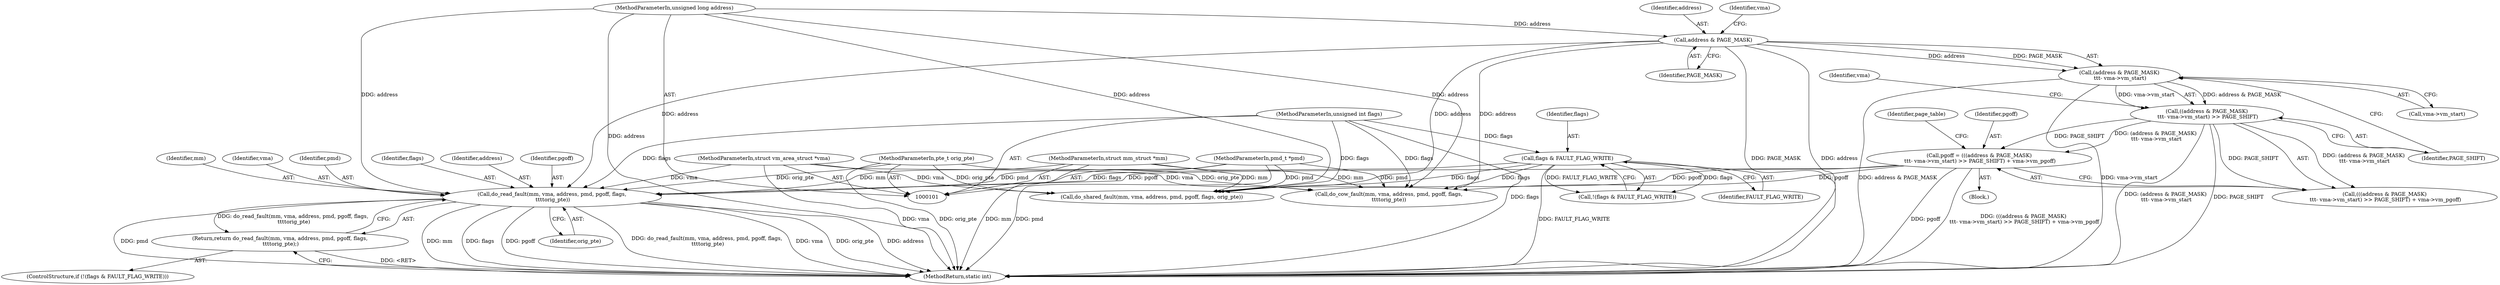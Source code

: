 digraph "0_linux_6b7339f4c31ad69c8e9c0b2859276e22cf72176d_0@API" {
"1000143" [label="(Call,do_read_fault(mm, vma, address, pmd, pgoff, flags,\n \t\t\t\torig_pte))"];
"1000102" [label="(MethodParameterIn,struct mm_struct *mm)"];
"1000103" [label="(MethodParameterIn,struct vm_area_struct *vma)"];
"1000116" [label="(Call,address & PAGE_MASK)"];
"1000104" [label="(MethodParameterIn,unsigned long address)"];
"1000106" [label="(MethodParameterIn,pmd_t *pmd)"];
"1000111" [label="(Call,pgoff = (((address & PAGE_MASK)\n \t\t\t- vma->vm_start) >> PAGE_SHIFT) + vma->vm_pgoff)"];
"1000114" [label="(Call,((address & PAGE_MASK)\n \t\t\t- vma->vm_start) >> PAGE_SHIFT)"];
"1000115" [label="(Call,(address & PAGE_MASK)\n \t\t\t- vma->vm_start)"];
"1000139" [label="(Call,flags & FAULT_FLAG_WRITE)"];
"1000107" [label="(MethodParameterIn,unsigned int flags)"];
"1000108" [label="(MethodParameterIn,pte_t orig_pte)"];
"1000142" [label="(Return,return do_read_fault(mm, vma, address, pmd, pgoff, flags,\n \t\t\t\torig_pte);)"];
"1000114" [label="(Call,((address & PAGE_MASK)\n \t\t\t- vma->vm_start) >> PAGE_SHIFT)"];
"1000137" [label="(ControlStructure,if (!(flags & FAULT_FLAG_WRITE)))"];
"1000148" [label="(Identifier,pgoff)"];
"1000143" [label="(Call,do_read_fault(mm, vma, address, pmd, pgoff, flags,\n \t\t\t\torig_pte))"];
"1000146" [label="(Identifier,address)"];
"1000113" [label="(Call,(((address & PAGE_MASK)\n \t\t\t- vma->vm_start) >> PAGE_SHIFT) + vma->vm_pgoff)"];
"1000117" [label="(Identifier,address)"];
"1000104" [label="(MethodParameterIn,unsigned long address)"];
"1000107" [label="(MethodParameterIn,unsigned int flags)"];
"1000145" [label="(Identifier,vma)"];
"1000116" [label="(Call,address & PAGE_MASK)"];
"1000120" [label="(Identifier,vma)"];
"1000144" [label="(Identifier,mm)"];
"1000111" [label="(Call,pgoff = (((address & PAGE_MASK)\n \t\t\t- vma->vm_start) >> PAGE_SHIFT) + vma->vm_pgoff)"];
"1000115" [label="(Call,(address & PAGE_MASK)\n \t\t\t- vma->vm_start)"];
"1000127" [label="(Identifier,page_table)"];
"1000142" [label="(Return,return do_read_fault(mm, vma, address, pmd, pgoff, flags,\n \t\t\t\torig_pte);)"];
"1000124" [label="(Identifier,vma)"];
"1000103" [label="(MethodParameterIn,struct vm_area_struct *vma)"];
"1000159" [label="(Call,do_cow_fault(mm, vma, address, pmd, pgoff, flags,\n\t\t\t\torig_pte))"];
"1000112" [label="(Identifier,pgoff)"];
"1000147" [label="(Identifier,pmd)"];
"1000176" [label="(MethodReturn,static int)"];
"1000150" [label="(Identifier,orig_pte)"];
"1000118" [label="(Identifier,PAGE_MASK)"];
"1000140" [label="(Identifier,flags)"];
"1000108" [label="(MethodParameterIn,pte_t orig_pte)"];
"1000141" [label="(Identifier,FAULT_FLAG_WRITE)"];
"1000139" [label="(Call,flags & FAULT_FLAG_WRITE)"];
"1000168" [label="(Call,do_shared_fault(mm, vma, address, pmd, pgoff, flags, orig_pte))"];
"1000119" [label="(Call,vma->vm_start)"];
"1000149" [label="(Identifier,flags)"];
"1000122" [label="(Identifier,PAGE_SHIFT)"];
"1000138" [label="(Call,!(flags & FAULT_FLAG_WRITE))"];
"1000109" [label="(Block,)"];
"1000106" [label="(MethodParameterIn,pmd_t *pmd)"];
"1000102" [label="(MethodParameterIn,struct mm_struct *mm)"];
"1000143" -> "1000142"  [label="AST: "];
"1000143" -> "1000150"  [label="CFG: "];
"1000144" -> "1000143"  [label="AST: "];
"1000145" -> "1000143"  [label="AST: "];
"1000146" -> "1000143"  [label="AST: "];
"1000147" -> "1000143"  [label="AST: "];
"1000148" -> "1000143"  [label="AST: "];
"1000149" -> "1000143"  [label="AST: "];
"1000150" -> "1000143"  [label="AST: "];
"1000142" -> "1000143"  [label="CFG: "];
"1000143" -> "1000176"  [label="DDG: mm"];
"1000143" -> "1000176"  [label="DDG: flags"];
"1000143" -> "1000176"  [label="DDG: pgoff"];
"1000143" -> "1000176"  [label="DDG: do_read_fault(mm, vma, address, pmd, pgoff, flags,\n \t\t\t\torig_pte)"];
"1000143" -> "1000176"  [label="DDG: vma"];
"1000143" -> "1000176"  [label="DDG: orig_pte"];
"1000143" -> "1000176"  [label="DDG: address"];
"1000143" -> "1000176"  [label="DDG: pmd"];
"1000143" -> "1000142"  [label="DDG: do_read_fault(mm, vma, address, pmd, pgoff, flags,\n \t\t\t\torig_pte)"];
"1000102" -> "1000143"  [label="DDG: mm"];
"1000103" -> "1000143"  [label="DDG: vma"];
"1000116" -> "1000143"  [label="DDG: address"];
"1000104" -> "1000143"  [label="DDG: address"];
"1000106" -> "1000143"  [label="DDG: pmd"];
"1000111" -> "1000143"  [label="DDG: pgoff"];
"1000139" -> "1000143"  [label="DDG: flags"];
"1000107" -> "1000143"  [label="DDG: flags"];
"1000108" -> "1000143"  [label="DDG: orig_pte"];
"1000102" -> "1000101"  [label="AST: "];
"1000102" -> "1000176"  [label="DDG: mm"];
"1000102" -> "1000159"  [label="DDG: mm"];
"1000102" -> "1000168"  [label="DDG: mm"];
"1000103" -> "1000101"  [label="AST: "];
"1000103" -> "1000176"  [label="DDG: vma"];
"1000103" -> "1000159"  [label="DDG: vma"];
"1000103" -> "1000168"  [label="DDG: vma"];
"1000116" -> "1000115"  [label="AST: "];
"1000116" -> "1000118"  [label="CFG: "];
"1000117" -> "1000116"  [label="AST: "];
"1000118" -> "1000116"  [label="AST: "];
"1000120" -> "1000116"  [label="CFG: "];
"1000116" -> "1000176"  [label="DDG: PAGE_MASK"];
"1000116" -> "1000176"  [label="DDG: address"];
"1000116" -> "1000115"  [label="DDG: address"];
"1000116" -> "1000115"  [label="DDG: PAGE_MASK"];
"1000104" -> "1000116"  [label="DDG: address"];
"1000116" -> "1000159"  [label="DDG: address"];
"1000116" -> "1000168"  [label="DDG: address"];
"1000104" -> "1000101"  [label="AST: "];
"1000104" -> "1000176"  [label="DDG: address"];
"1000104" -> "1000159"  [label="DDG: address"];
"1000104" -> "1000168"  [label="DDG: address"];
"1000106" -> "1000101"  [label="AST: "];
"1000106" -> "1000176"  [label="DDG: pmd"];
"1000106" -> "1000159"  [label="DDG: pmd"];
"1000106" -> "1000168"  [label="DDG: pmd"];
"1000111" -> "1000109"  [label="AST: "];
"1000111" -> "1000113"  [label="CFG: "];
"1000112" -> "1000111"  [label="AST: "];
"1000113" -> "1000111"  [label="AST: "];
"1000127" -> "1000111"  [label="CFG: "];
"1000111" -> "1000176"  [label="DDG: pgoff"];
"1000111" -> "1000176"  [label="DDG: (((address & PAGE_MASK)\n \t\t\t- vma->vm_start) >> PAGE_SHIFT) + vma->vm_pgoff"];
"1000114" -> "1000111"  [label="DDG: (address & PAGE_MASK)\n \t\t\t- vma->vm_start"];
"1000114" -> "1000111"  [label="DDG: PAGE_SHIFT"];
"1000111" -> "1000159"  [label="DDG: pgoff"];
"1000111" -> "1000168"  [label="DDG: pgoff"];
"1000114" -> "1000113"  [label="AST: "];
"1000114" -> "1000122"  [label="CFG: "];
"1000115" -> "1000114"  [label="AST: "];
"1000122" -> "1000114"  [label="AST: "];
"1000124" -> "1000114"  [label="CFG: "];
"1000114" -> "1000176"  [label="DDG: (address & PAGE_MASK)\n \t\t\t- vma->vm_start"];
"1000114" -> "1000176"  [label="DDG: PAGE_SHIFT"];
"1000114" -> "1000113"  [label="DDG: (address & PAGE_MASK)\n \t\t\t- vma->vm_start"];
"1000114" -> "1000113"  [label="DDG: PAGE_SHIFT"];
"1000115" -> "1000114"  [label="DDG: address & PAGE_MASK"];
"1000115" -> "1000114"  [label="DDG: vma->vm_start"];
"1000115" -> "1000119"  [label="CFG: "];
"1000119" -> "1000115"  [label="AST: "];
"1000122" -> "1000115"  [label="CFG: "];
"1000115" -> "1000176"  [label="DDG: vma->vm_start"];
"1000115" -> "1000176"  [label="DDG: address & PAGE_MASK"];
"1000139" -> "1000138"  [label="AST: "];
"1000139" -> "1000141"  [label="CFG: "];
"1000140" -> "1000139"  [label="AST: "];
"1000141" -> "1000139"  [label="AST: "];
"1000138" -> "1000139"  [label="CFG: "];
"1000139" -> "1000176"  [label="DDG: FAULT_FLAG_WRITE"];
"1000139" -> "1000138"  [label="DDG: flags"];
"1000139" -> "1000138"  [label="DDG: FAULT_FLAG_WRITE"];
"1000107" -> "1000139"  [label="DDG: flags"];
"1000139" -> "1000159"  [label="DDG: flags"];
"1000139" -> "1000168"  [label="DDG: flags"];
"1000107" -> "1000101"  [label="AST: "];
"1000107" -> "1000176"  [label="DDG: flags"];
"1000107" -> "1000159"  [label="DDG: flags"];
"1000107" -> "1000168"  [label="DDG: flags"];
"1000108" -> "1000101"  [label="AST: "];
"1000108" -> "1000176"  [label="DDG: orig_pte"];
"1000108" -> "1000159"  [label="DDG: orig_pte"];
"1000108" -> "1000168"  [label="DDG: orig_pte"];
"1000142" -> "1000137"  [label="AST: "];
"1000176" -> "1000142"  [label="CFG: "];
"1000142" -> "1000176"  [label="DDG: <RET>"];
}
